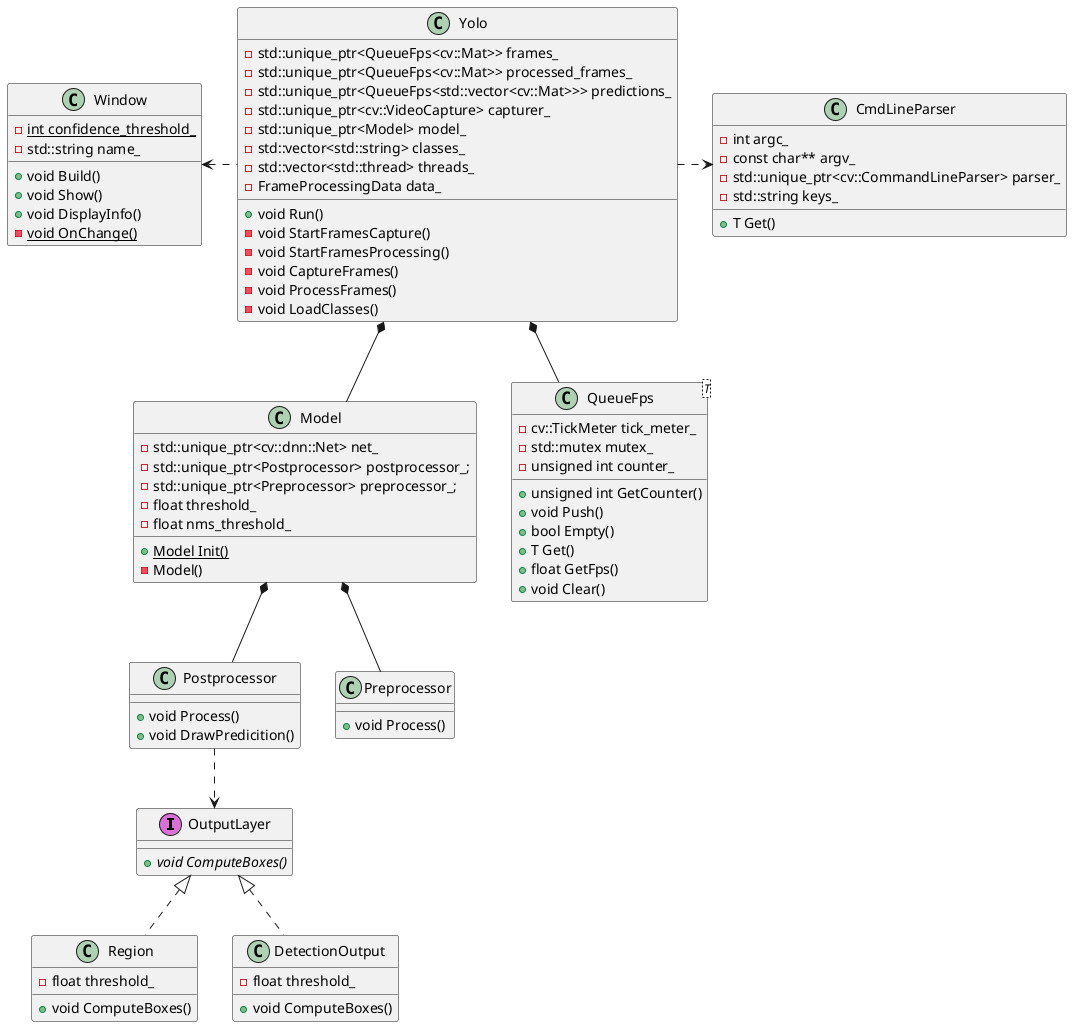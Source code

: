 @startuml

class OutputLayer << (I,orchid) >> {
 +{abstract} void ComputeBoxes()
}

class Region {
 -float threshold_
 +void ComputeBoxes()
}

class DetectionOutput {
 -float threshold_
 +void ComputeBoxes()
}

class Model {
  -std::unique_ptr<cv::dnn::Net> net_
  -std::unique_ptr<Postprocessor> postprocessor_;
  -std::unique_ptr<Preprocessor> preprocessor_;
  -float threshold_
  -float nms_threshold_
  +{static} Model Init()
  - Model()
}

class Postprocessor {
  +void Process()
  +void DrawPredicition()
}

class Preprocessor {
  +void Process()
}

class Yolo {
  -std::unique_ptr<QueueFps<cv::Mat>> frames_
  -std::unique_ptr<QueueFps<cv::Mat>> processed_frames_
  -std::unique_ptr<QueueFps<std::vector<cv::Mat>>> predictions_
  -std::unique_ptr<cv::VideoCapture> capturer_
  -std::unique_ptr<Model> model_
  -std::vector<std::string> classes_
  -std::vector<std::thread> threads_
  -FrameProcessingData data_

  +void Run()
  -void StartFramesCapture()
  -void StartFramesProcessing()
  -void CaptureFrames()
  -void ProcessFrames()
  -void LoadClasses()
}

class QueueFps<T> {
  -cv::TickMeter tick_meter_
  -std::mutex mutex_
  -unsigned int counter_
  +unsigned int GetCounter()
  +void Push()
  +bool Empty()
  + T Get()
  +float GetFps()
  +void Clear()
}

class Window {
  -{static} int confidence_threshold_
  -std::string name_
  +void Build()
  +void Show()
  +void DisplayInfo()
  -{static} void OnChange()
}

class CmdLineParser {
  -int argc_
  -const char** argv_
  -std::unique_ptr<cv::CommandLineParser> parser_
  -std::string keys_
  +T Get()
}

OutputLayer <|.. Region
OutputLayer <|.. DetectionOutput

Model *-- Postprocessor
Model *-- Preprocessor

Yolo *-- QueueFps
Yolo *-- Model

Postprocessor ..> OutputLayer

Yolo ..left> Window
Yolo ..right> CmdLineParser



@enduml
